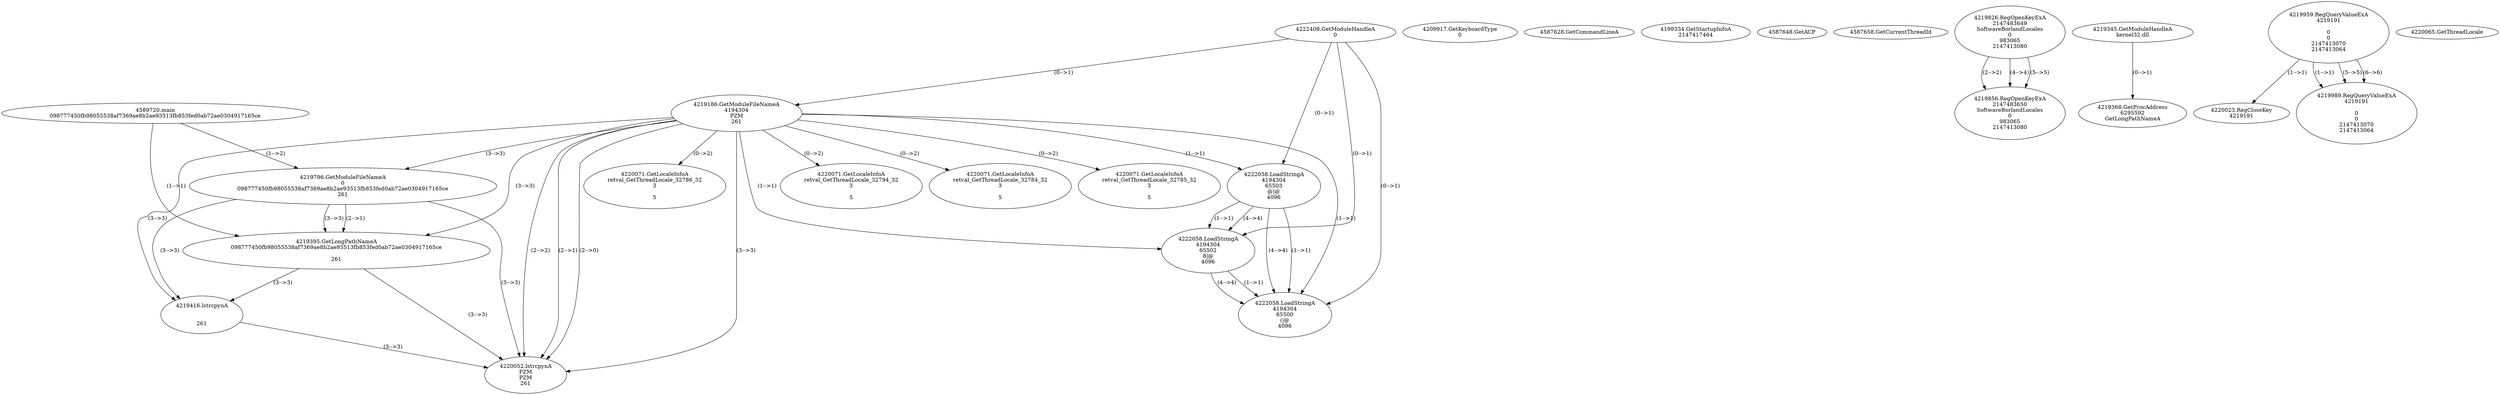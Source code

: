 // Global SCDG with merge call
digraph {
	0 [label="4589720.main
098777450fb98055538af7369ae8b2ae93513fb853fed0ab72ae0304917165ce"]
	1 [label="4222408.GetModuleHandleA
0"]
	2 [label="4209917.GetKeyboardType
0"]
	3 [label="4587628.GetCommandLineA
"]
	4 [label="4199334.GetStartupInfoA
2147417464"]
	5 [label="4587648.GetACP
"]
	6 [label="4587658.GetCurrentThreadId
"]
	7 [label="4219186.GetModuleFileNameA
4194304
PZM
261"]
	1 -> 7 [label="(0-->1)"]
	8 [label="4219796.GetModuleFileNameA
0
098777450fb98055538af7369ae8b2ae93513fb853fed0ab72ae0304917165ce
261"]
	0 -> 8 [label="(1-->2)"]
	7 -> 8 [label="(3-->3)"]
	9 [label="4219826.RegOpenKeyExA
2147483649
Software\Borland\Locales
0
983065
2147413080"]
	10 [label="4219345.GetModuleHandleA
kernel32.dll"]
	11 [label="4219368.GetProcAddress
6295592
GetLongPathNameA"]
	10 -> 11 [label="(0-->1)"]
	12 [label="4219395.GetLongPathNameA
098777450fb98055538af7369ae8b2ae93513fb853fed0ab72ae0304917165ce

261"]
	0 -> 12 [label="(1-->1)"]
	8 -> 12 [label="(2-->1)"]
	7 -> 12 [label="(3-->3)"]
	8 -> 12 [label="(3-->3)"]
	13 [label="4219416.lstrcpynA


261"]
	7 -> 13 [label="(3-->3)"]
	8 -> 13 [label="(3-->3)"]
	12 -> 13 [label="(3-->3)"]
	14 [label="4219959.RegQueryValueExA
4219191

0
0
2147413070
2147413064"]
	15 [label="4220023.RegCloseKey
4219191"]
	14 -> 15 [label="(1-->1)"]
	16 [label="4220052.lstrcpynA
PZM
PZM
261"]
	7 -> 16 [label="(2-->1)"]
	7 -> 16 [label="(2-->2)"]
	7 -> 16 [label="(3-->3)"]
	8 -> 16 [label="(3-->3)"]
	12 -> 16 [label="(3-->3)"]
	13 -> 16 [label="(3-->3)"]
	7 -> 16 [label="(2-->0)"]
	17 [label="4220065.GetThreadLocale
"]
	18 [label="4220071.GetLocaleInfoA
retval_GetThreadLocale_32785_32
3

5"]
	7 -> 18 [label="(0-->2)"]
	19 [label="4222058.LoadStringA
4194304
65503
@|@
4096"]
	1 -> 19 [label="(0-->1)"]
	7 -> 19 [label="(1-->1)"]
	20 [label="4219856.RegOpenKeyExA
2147483650
Software\Borland\Locales
0
983065
2147413080"]
	9 -> 20 [label="(2-->2)"]
	9 -> 20 [label="(4-->4)"]
	9 -> 20 [label="(5-->5)"]
	21 [label="4219989.RegQueryValueExA
4219191

0
0
2147413070
2147413064"]
	14 -> 21 [label="(1-->1)"]
	14 -> 21 [label="(5-->5)"]
	14 -> 21 [label="(6-->6)"]
	22 [label="4220071.GetLocaleInfoA
retval_GetThreadLocale_32786_32
3

5"]
	7 -> 22 [label="(0-->2)"]
	23 [label="4220071.GetLocaleInfoA
retval_GetThreadLocale_32794_32
3

5"]
	7 -> 23 [label="(0-->2)"]
	24 [label="4220071.GetLocaleInfoA
retval_GetThreadLocale_32784_32
3

5"]
	7 -> 24 [label="(0-->2)"]
	25 [label="4222058.LoadStringA
4194304
65502
8|@
4096"]
	1 -> 25 [label="(0-->1)"]
	7 -> 25 [label="(1-->1)"]
	19 -> 25 [label="(1-->1)"]
	19 -> 25 [label="(4-->4)"]
	26 [label="4222058.LoadStringA
4194304
65500
(|@
4096"]
	1 -> 26 [label="(0-->1)"]
	7 -> 26 [label="(1-->1)"]
	19 -> 26 [label="(1-->1)"]
	25 -> 26 [label="(1-->1)"]
	19 -> 26 [label="(4-->4)"]
	25 -> 26 [label="(4-->4)"]
}
